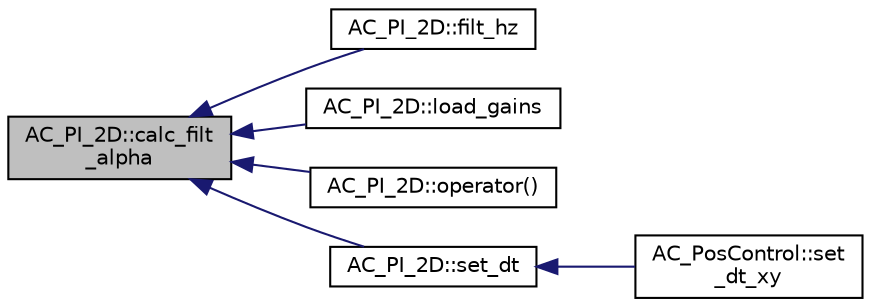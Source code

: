 digraph "AC_PI_2D::calc_filt_alpha"
{
 // INTERACTIVE_SVG=YES
  edge [fontname="Helvetica",fontsize="10",labelfontname="Helvetica",labelfontsize="10"];
  node [fontname="Helvetica",fontsize="10",shape=record];
  rankdir="LR";
  Node1 [label="AC_PI_2D::calc_filt\l_alpha",height=0.2,width=0.4,color="black", fillcolor="grey75", style="filled" fontcolor="black"];
  Node1 -> Node2 [dir="back",color="midnightblue",fontsize="10",style="solid",fontname="Helvetica"];
  Node2 [label="AC_PI_2D::filt_hz",height=0.2,width=0.4,color="black", fillcolor="white", style="filled",URL="$classAC__PI__2D.html#a3b79b9b063aac8802b19d04e5b8db3a7"];
  Node1 -> Node3 [dir="back",color="midnightblue",fontsize="10",style="solid",fontname="Helvetica"];
  Node3 [label="AC_PI_2D::load_gains",height=0.2,width=0.4,color="black", fillcolor="white", style="filled",URL="$classAC__PI__2D.html#ad0f558dbeb7217747bd8b72f8a4af60a"];
  Node1 -> Node4 [dir="back",color="midnightblue",fontsize="10",style="solid",fontname="Helvetica"];
  Node4 [label="AC_PI_2D::operator()",height=0.2,width=0.4,color="black", fillcolor="white", style="filled",URL="$classAC__PI__2D.html#a919de52cd70a73f42e030f913ba064c1",tooltip="operator function call for easy initialisation "];
  Node1 -> Node5 [dir="back",color="midnightblue",fontsize="10",style="solid",fontname="Helvetica"];
  Node5 [label="AC_PI_2D::set_dt",height=0.2,width=0.4,color="black", fillcolor="white", style="filled",URL="$classAC__PI__2D.html#a2d3227639a76856e0300fc7ac919c38e"];
  Node5 -> Node6 [dir="back",color="midnightblue",fontsize="10",style="solid",fontname="Helvetica"];
  Node6 [label="AC_PosControl::set\l_dt_xy",height=0.2,width=0.4,color="black", fillcolor="white", style="filled",URL="$classAC__PosControl.html#a331eca91f277ff91b9f6f8509ad71f5a",tooltip="set_dt_xy - sets time delta in seconds for horizontal controller (i.e. 50hz = 0.02) ..."];
}
